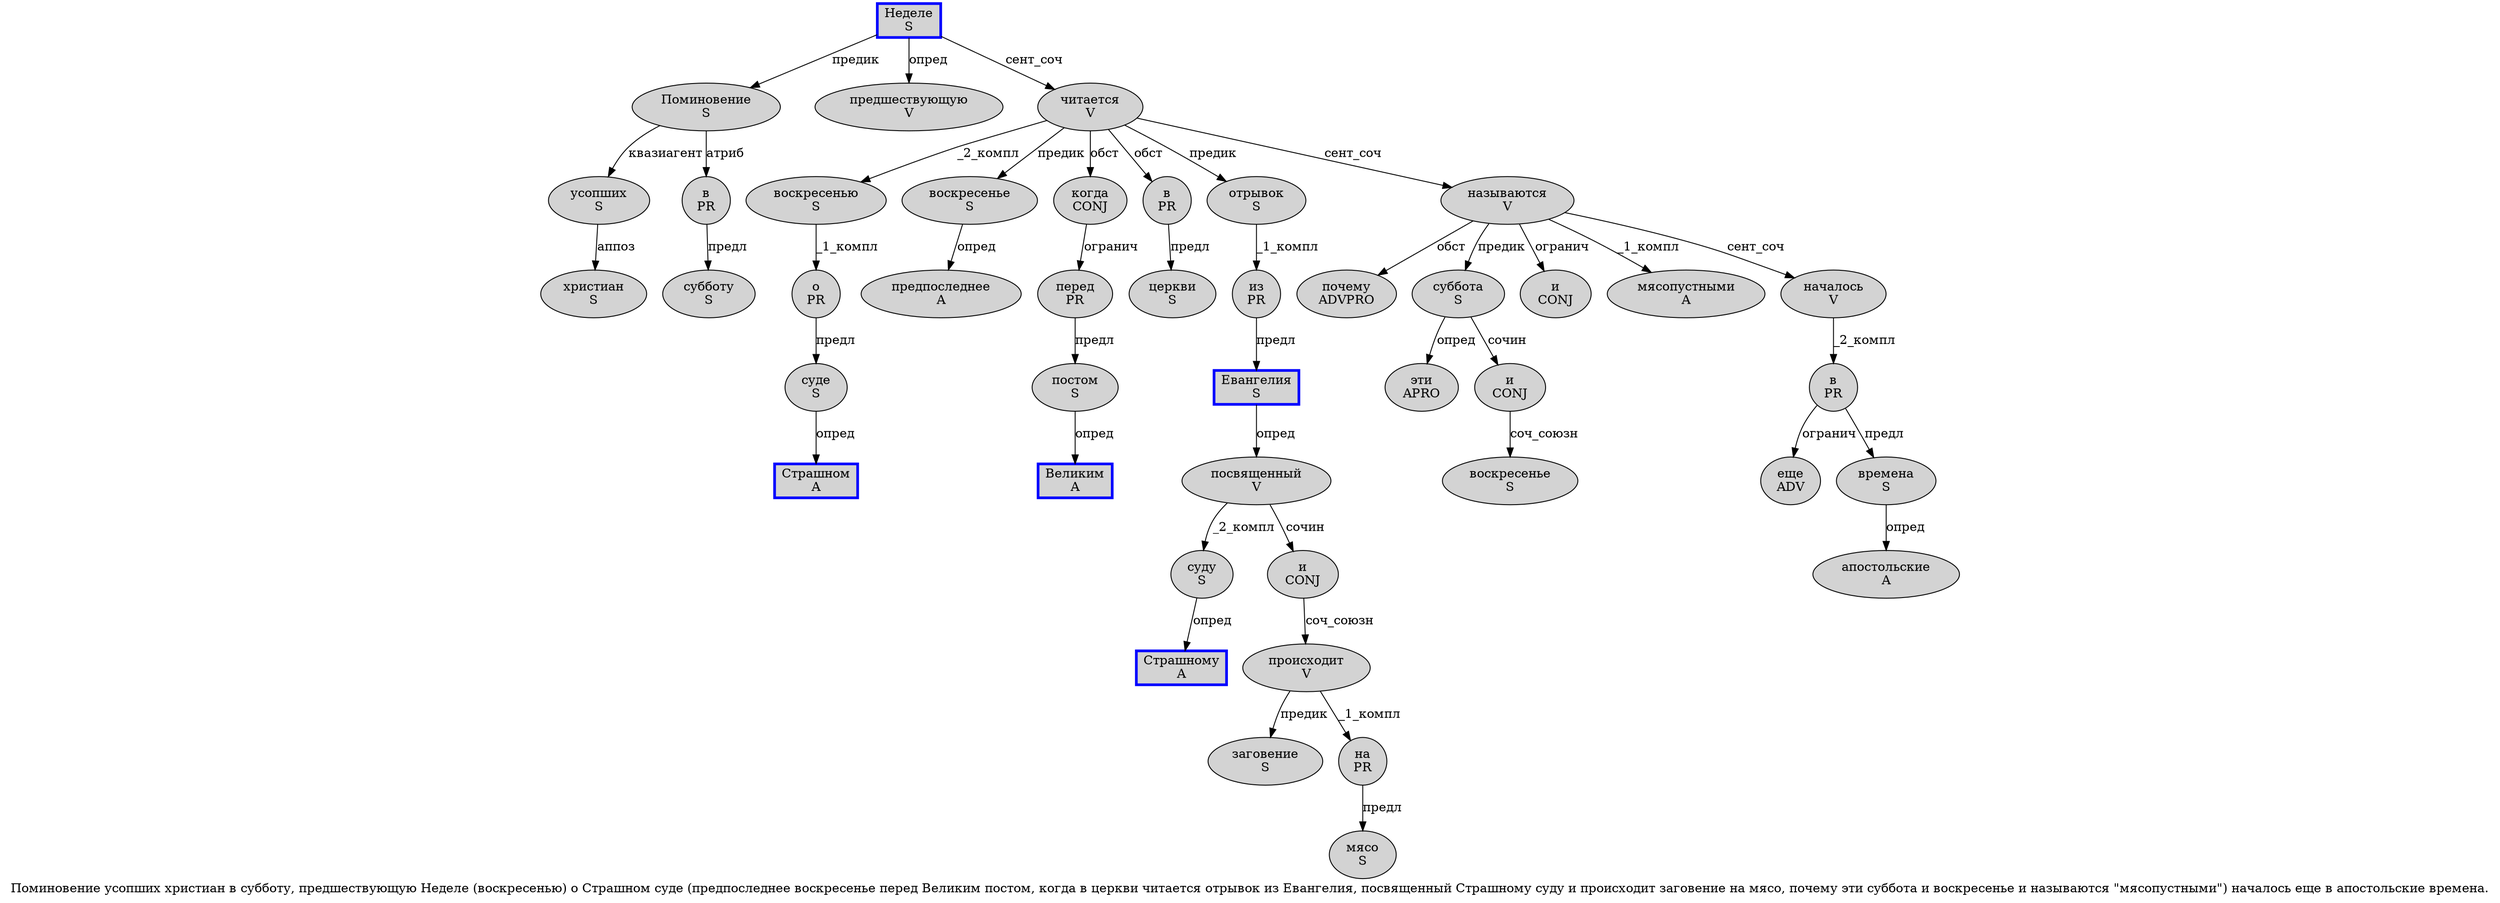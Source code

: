digraph SENTENCE_747 {
	graph [label="Поминовение усопших христиан в субботу, предшествующую Неделе (воскресенью) о Страшном суде (предпоследнее воскресенье перед Великим постом, когда в церкви читается отрывок из Евангелия, посвященный Страшному суду и происходит заговение на мясо, почему эти суббота и воскресенье и называются \"мясопустными\") началось еще в апостольские времена."]
	node [style=filled]
		0 [label="Поминовение
S" color="" fillcolor=lightgray penwidth=1 shape=ellipse]
		1 [label="усопших
S" color="" fillcolor=lightgray penwidth=1 shape=ellipse]
		2 [label="христиан
S" color="" fillcolor=lightgray penwidth=1 shape=ellipse]
		3 [label="в
PR" color="" fillcolor=lightgray penwidth=1 shape=ellipse]
		4 [label="субботу
S" color="" fillcolor=lightgray penwidth=1 shape=ellipse]
		6 [label="предшествующую
V" color="" fillcolor=lightgray penwidth=1 shape=ellipse]
		7 [label="Неделе
S" color=blue fillcolor=lightgray penwidth=3 shape=box]
		9 [label="воскресенью
S" color="" fillcolor=lightgray penwidth=1 shape=ellipse]
		11 [label="о
PR" color="" fillcolor=lightgray penwidth=1 shape=ellipse]
		12 [label="Страшном
A" color=blue fillcolor=lightgray penwidth=3 shape=box]
		13 [label="суде
S" color="" fillcolor=lightgray penwidth=1 shape=ellipse]
		15 [label="предпоследнее
A" color="" fillcolor=lightgray penwidth=1 shape=ellipse]
		16 [label="воскресенье
S" color="" fillcolor=lightgray penwidth=1 shape=ellipse]
		17 [label="перед
PR" color="" fillcolor=lightgray penwidth=1 shape=ellipse]
		18 [label="Великим
A" color=blue fillcolor=lightgray penwidth=3 shape=box]
		19 [label="постом
S" color="" fillcolor=lightgray penwidth=1 shape=ellipse]
		21 [label="когда
CONJ" color="" fillcolor=lightgray penwidth=1 shape=ellipse]
		22 [label="в
PR" color="" fillcolor=lightgray penwidth=1 shape=ellipse]
		23 [label="церкви
S" color="" fillcolor=lightgray penwidth=1 shape=ellipse]
		24 [label="читается
V" color="" fillcolor=lightgray penwidth=1 shape=ellipse]
		25 [label="отрывок
S" color="" fillcolor=lightgray penwidth=1 shape=ellipse]
		26 [label="из
PR" color="" fillcolor=lightgray penwidth=1 shape=ellipse]
		27 [label="Евангелия
S" color=blue fillcolor=lightgray penwidth=3 shape=box]
		29 [label="посвященный
V" color="" fillcolor=lightgray penwidth=1 shape=ellipse]
		30 [label="Страшному
A" color=blue fillcolor=lightgray penwidth=3 shape=box]
		31 [label="суду
S" color="" fillcolor=lightgray penwidth=1 shape=ellipse]
		32 [label="и
CONJ" color="" fillcolor=lightgray penwidth=1 shape=ellipse]
		33 [label="происходит
V" color="" fillcolor=lightgray penwidth=1 shape=ellipse]
		34 [label="заговение
S" color="" fillcolor=lightgray penwidth=1 shape=ellipse]
		35 [label="на
PR" color="" fillcolor=lightgray penwidth=1 shape=ellipse]
		36 [label="мясо
S" color="" fillcolor=lightgray penwidth=1 shape=ellipse]
		38 [label="почему
ADVPRO" color="" fillcolor=lightgray penwidth=1 shape=ellipse]
		39 [label="эти
APRO" color="" fillcolor=lightgray penwidth=1 shape=ellipse]
		40 [label="суббота
S" color="" fillcolor=lightgray penwidth=1 shape=ellipse]
		41 [label="и
CONJ" color="" fillcolor=lightgray penwidth=1 shape=ellipse]
		42 [label="воскресенье
S" color="" fillcolor=lightgray penwidth=1 shape=ellipse]
		43 [label="и
CONJ" color="" fillcolor=lightgray penwidth=1 shape=ellipse]
		44 [label="называются
V" color="" fillcolor=lightgray penwidth=1 shape=ellipse]
		46 [label="мясопустными
A" color="" fillcolor=lightgray penwidth=1 shape=ellipse]
		49 [label="началось
V" color="" fillcolor=lightgray penwidth=1 shape=ellipse]
		50 [label="еще
ADV" color="" fillcolor=lightgray penwidth=1 shape=ellipse]
		51 [label="в
PR" color="" fillcolor=lightgray penwidth=1 shape=ellipse]
		52 [label="апостольские
A" color="" fillcolor=lightgray penwidth=1 shape=ellipse]
		53 [label="времена
S" color="" fillcolor=lightgray penwidth=1 shape=ellipse]
			21 -> 17 [label="огранич"]
			19 -> 18 [label="опред"]
			24 -> 9 [label="_2_компл"]
			24 -> 16 [label="предик"]
			24 -> 21 [label="обст"]
			24 -> 22 [label="обст"]
			24 -> 25 [label="предик"]
			24 -> 44 [label="сент_соч"]
			0 -> 1 [label="квазиагент"]
			0 -> 3 [label="атриб"]
			25 -> 26 [label="_1_компл"]
			1 -> 2 [label="аппоз"]
			26 -> 27 [label="предл"]
			33 -> 34 [label="предик"]
			33 -> 35 [label="_1_компл"]
			7 -> 0 [label="предик"]
			7 -> 6 [label="опред"]
			7 -> 24 [label="сент_соч"]
			40 -> 39 [label="опред"]
			40 -> 41 [label="сочин"]
			53 -> 52 [label="опред"]
			16 -> 15 [label="опред"]
			31 -> 30 [label="опред"]
			29 -> 31 [label="_2_компл"]
			29 -> 32 [label="сочин"]
			11 -> 13 [label="предл"]
			22 -> 23 [label="предл"]
			13 -> 12 [label="опред"]
			49 -> 51 [label="_2_компл"]
			32 -> 33 [label="соч_союзн"]
			44 -> 38 [label="обст"]
			44 -> 40 [label="предик"]
			44 -> 43 [label="огранич"]
			44 -> 46 [label="_1_компл"]
			44 -> 49 [label="сент_соч"]
			27 -> 29 [label="опред"]
			9 -> 11 [label="_1_компл"]
			51 -> 50 [label="огранич"]
			51 -> 53 [label="предл"]
			41 -> 42 [label="соч_союзн"]
			3 -> 4 [label="предл"]
			35 -> 36 [label="предл"]
			17 -> 19 [label="предл"]
}